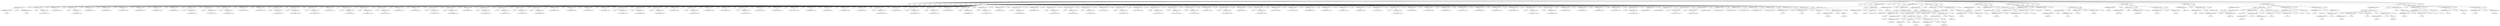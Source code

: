 digraph {

"Prog_77085"->"<
>77086";
"Prog_77085"->"<
>77087";
"Prog_77085"->"<
>77088";
"Prog_77085"->"<
>77089";
"Prog_77085"->"<
>77090";
"Prog_77085"->"<
>77091";
"Prog_77085"->"<
>77092";
"Prog_77085"->"<
>77093";
"Prog_77085"->"<
>77094";
"Prog_77085"->"<
>77095";
"Prog_77085"->"<
>77096";
"Prog_77085"->"<
>77097";
"Prog_77085"->"<
>77098";
"Prog_77085"->"<
>77099";
"Prog_77085"->"CallFunction_77100";
"CallFunction_77100"->"AssignmentOpetators_77101";
"AssignmentOpetators_77101"->"IDENTIFIERExpression_77102";
"IDENTIFIERExpression_77102"->"<r>77103";
"AssignmentOpetators_77101"->"<<->77104";
"AssignmentOpetators_77101"->"IDENTIFIERExpression_77105";
"IDENTIFIERExpression_77105"->"<c>77106";
"CallFunction_77100"->"<(>77107";
"CallFunction_77100"->"MinusOrPlusUnary_77108";
"MinusOrPlusUnary_77108"->"<->77109";
"MinusOrPlusUnary_77108"->"FLOATExpression_77110";
"FLOATExpression_77110"->"<0.70031182197603>77111";
"CallFunction_77100"->"<,>77112";
"CallFunction_77100"->"FLOATExpression_77113";
"FLOATExpression_77113"->"<0.421690133064168>77114";
"CallFunction_77100"->"<,>77115";
"CallFunction_77100"->"MinusOrPlusUnary_77116";
"MinusOrPlusUnary_77116"->"<->77117";
"MinusOrPlusUnary_77116"->"FLOATExpression_77118";
"FLOATExpression_77118"->"<1.20098072984689>77119";
"CallFunction_77100"->"<,>77120";
"CallFunction_77100"->"FLOATExpression_77121";
"FLOATExpression_77121"->"<0.143402360644984>77122";
"CallFunction_77100"->"<,>77123";
"CallFunction_77100"->"FLOATExpression_77124";
"FLOATExpression_77124"->"<3.81836537549516>77125";
"CallFunction_77100"->"<,>77126";
"CallFunction_77100"->"FLOATExpression_77127";
"FLOATExpression_77127"->"<3.17055939373247>77128";
"CallFunction_77100"->"<,>77129";
"CallFunction_77100"->"FLOATExpression_77130";
"FLOATExpression_77130"->"<0.305580301919228>77131";
"CallFunction_77100"->"<,>77132";
"CallFunction_77100"->"FLOATExpression_77133";
"FLOATExpression_77133"->"<1.23853814691852>77134";
"CallFunction_77100"->"<,>77135";
"CallFunction_77100"->"FLOATExpression_77136";
"FLOATExpression_77136"->"<0.81584795095706>77137";
"CallFunction_77100"->"<,>77138";
"CallFunction_77100"->"MinusOrPlusUnary_77139";
"MinusOrPlusUnary_77139"->"<->77140";
"MinusOrPlusUnary_77139"->"FLOATExpression_77141";
"FLOATExpression_77141"->"<1.51865139747764>77142";
"CallFunction_77100"->"<,>77143";
"CallFunction_77100"->"MinusOrPlusUnary_77144";
"MinusOrPlusUnary_77144"->"<->77145";
"MinusOrPlusUnary_77144"->"FLOATExpression_77146";
"FLOATExpression_77146"->"<2.71223626421522>77147";
"CallFunction_77100"->"<,>77148";
"CallFunction_77100"->"MinusOrPlusUnary_77149";
"MinusOrPlusUnary_77149"->"<->77150";
"MinusOrPlusUnary_77149"->"FLOATExpression_77151";
"FLOATExpression_77151"->"<0.784836480094242>77152";
"CallFunction_77100"->"<,>77153";
"CallFunction_77100"->"FLOATExpression_77154";
"FLOATExpression_77154"->"<1.09180041170998>77155";
"CallFunction_77100"->"<,>77156";
"CallFunction_77100"->"FLOATExpression_77157";
"FLOATExpression_77157"->"<0.397649587762761>77158";
"CallFunction_77100"->"<,>77159";
"CallFunction_77100"->"MinusOrPlusUnary_77160";
"MinusOrPlusUnary_77160"->"<->77161";
"MinusOrPlusUnary_77160"->"FLOATExpression_77162";
"FLOATExpression_77162"->"<4.11309534220923>77163";
"CallFunction_77100"->"<,>77164";
"CallFunction_77100"->"MinusOrPlusUnary_77165";
"MinusOrPlusUnary_77165"->"<->77166";
"MinusOrPlusUnary_77165"->"FLOATExpression_77167";
"FLOATExpression_77167"->"<0.263912425099111>77168";
"CallFunction_77100"->"<,>77169";
"CallFunction_77100"->"MinusOrPlusUnary_77170";
"MinusOrPlusUnary_77170"->"<->77171";
"MinusOrPlusUnary_77170"->"FLOATExpression_77172";
"FLOATExpression_77172"->"<0.0410144239805454>77173";
"CallFunction_77100"->"<,>77174";
"CallFunction_77100"->"FLOATExpression_77175";
"FLOATExpression_77175"->"<1.75756212770972>77176";
"CallFunction_77100"->"<,>77177";
"CallFunction_77100"->"MinusOrPlusUnary_77178";
"MinusOrPlusUnary_77178"->"<->77179";
"MinusOrPlusUnary_77178"->"FLOATExpression_77180";
"FLOATExpression_77180"->"<2.3335373897992>77181";
"CallFunction_77100"->"<,>77182";
"CallFunction_77100"->"MinusOrPlusUnary_77183";
"MinusOrPlusUnary_77183"->"<->77184";
"MinusOrPlusUnary_77183"->"FLOATExpression_77185";
"FLOATExpression_77185"->"<2.19228764624217>77186";
"CallFunction_77100"->"<,>77187";
"CallFunction_77100"->"MinusOrPlusUnary_77188";
"MinusOrPlusUnary_77188"->"<->77189";
"MinusOrPlusUnary_77188"->"FLOATExpression_77190";
"FLOATExpression_77190"->"<3.64578978183987>77191";
"CallFunction_77100"->"<,>77192";
"CallFunction_77100"->"FLOATExpression_77193";
"FLOATExpression_77193"->"<1.92535789661354>77194";
"CallFunction_77100"->"<,>77195";
"CallFunction_77100"->"FLOATExpression_77196";
"FLOATExpression_77196"->"<3.45782867883164>77197";
"CallFunction_77100"->"<,>77198";
"CallFunction_77100"->"MinusOrPlusUnary_77199";
"MinusOrPlusUnary_77199"->"<->77200";
"MinusOrPlusUnary_77199"->"FLOATExpression_77201";
"FLOATExpression_77201"->"<2.15532607229374>77202";
"CallFunction_77100"->"<,>77203";
"CallFunction_77100"->"MinusOrPlusUnary_77204";
"MinusOrPlusUnary_77204"->"<->77205";
"MinusOrPlusUnary_77204"->"FLOATExpression_77206";
"FLOATExpression_77206"->"<0.448039988298987>77207";
"CallFunction_77100"->"<,>77208";
"CallFunction_77100"->"FLOATExpression_77209";
"FLOATExpression_77209"->"<1.50124793565896>77210";
"CallFunction_77100"->"<,>77211";
"CallFunction_77100"->"MinusOrPlusUnary_77212";
"MinusOrPlusUnary_77212"->"<->77213";
"MinusOrPlusUnary_77212"->"FLOATExpression_77214";
"FLOATExpression_77214"->"<1.45871585874362>77215";
"CallFunction_77100"->"<,>77216";
"CallFunction_77100"->"MinusOrPlusUnary_77217";
"MinusOrPlusUnary_77217"->"<->77218";
"MinusOrPlusUnary_77217"->"FLOATExpression_77219";
"FLOATExpression_77219"->"<2.13459863369767>77220";
"CallFunction_77100"->"<,>77221";
"CallFunction_77100"->"MinusOrPlusUnary_77222";
"MinusOrPlusUnary_77222"->"<->77223";
"MinusOrPlusUnary_77222"->"FLOATExpression_77224";
"FLOATExpression_77224"->"<6.2128068251802>77225";
"CallFunction_77100"->"<,>77226";
"CallFunction_77100"->"MinusOrPlusUnary_77227";
"MinusOrPlusUnary_77227"->"<->77228";
"MinusOrPlusUnary_77227"->"FLOATExpression_77229";
"FLOATExpression_77229"->"<1.94482987066289>77230";
"CallFunction_77100"->"<,>77231";
"CallFunction_77100"->"FLOATExpression_77232";
"FLOATExpression_77232"->"<0.751294815735637>77233";
"CallFunction_77100"->"<,>77234";
"CallFunction_77100"->"FLOATExpression_77235";
"FLOATExpression_77235"->"<1.78244982829590>77236";
"CallFunction_77100"->"<,>77237";
"CallFunction_77100"->"FLOATExpression_77238";
"FLOATExpression_77238"->"<1.61567494389745>77239";
"CallFunction_77100"->"<,>77240";
"CallFunction_77100"->"FLOATExpression_77241";
"FLOATExpression_77241"->"<1.53557708728931>77242";
"CallFunction_77100"->"<,>77243";
"CallFunction_77100"->"MinusOrPlusUnary_77244";
"MinusOrPlusUnary_77244"->"<->77245";
"MinusOrPlusUnary_77244"->"FLOATExpression_77246";
"FLOATExpression_77246"->"<1.53557708728931>77247";
"CallFunction_77100"->"<,>77248";
"CallFunction_77100"->"MinusOrPlusUnary_77249";
"MinusOrPlusUnary_77249"->"<->77250";
"MinusOrPlusUnary_77249"->"FLOATExpression_77251";
"FLOATExpression_77251"->"<0.322061470004265>77252";
"CallFunction_77100"->"<,>77253";
"CallFunction_77100"->"MinusOrPlusUnary_77254";
"MinusOrPlusUnary_77254"->"<->77255";
"MinusOrPlusUnary_77254"->"FLOATExpression_77256";
"FLOATExpression_77256"->"<2.28394919698225>77257";
"CallFunction_77100"->"<,>77258";
"CallFunction_77100"->"FLOATExpression_77259";
"FLOATExpression_77259"->"<0.70399304137414>77260";
"CallFunction_77100"->"<,>77261";
"CallFunction_77100"->"MinusOrPlusUnary_77262";
"MinusOrPlusUnary_77262"->"<->77263";
"MinusOrPlusUnary_77262"->"FLOATExpression_77264";
"FLOATExpression_77264"->"<2.93580952607737>77265";
"CallFunction_77100"->"<,>77266";
"CallFunction_77100"->"FLOATExpression_77267";
"FLOATExpression_77267"->"<2.38125098034425>77268";
"CallFunction_77100"->"<,>77269";
"CallFunction_77100"->"FLOATExpression_77270";
"FLOATExpression_77270"->"<0.0617697039252185>77271";
"CallFunction_77100"->"<,>77272";
"CallFunction_77100"->"MinusOrPlusUnary_77273";
"MinusOrPlusUnary_77273"->"<->77274";
"MinusOrPlusUnary_77273"->"FLOATExpression_77275";
"FLOATExpression_77275"->"<4.14482733720716>77276";
"CallFunction_77100"->"<,>77277";
"CallFunction_77100"->"FLOATExpression_77278";
"FLOATExpression_77278"->"<2.04397528093754>77279";
"CallFunction_77100"->"<,>77280";
"CallFunction_77100"->"FLOATExpression_77281";
"FLOATExpression_77281"->"<0.576400673606603>77282";
"CallFunction_77100"->"<,>77283";
"CallFunction_77100"->"FLOATExpression_77284";
"FLOATExpression_77284"->"<3.43072725191913>77285";
"CallFunction_77100"->"<,>77286";
"CallFunction_77100"->"FLOATExpression_77287";
"FLOATExpression_77287"->"<2.96465382864843>77288";
"CallFunction_77100"->"<,>77289";
"CallFunction_77100"->"FLOATExpression_77290";
"FLOATExpression_77290"->"<2.89833358015583>77291";
"CallFunction_77100"->"<,>77292";
"CallFunction_77100"->"FLOATExpression_77293";
"FLOATExpression_77293"->"<1.85387040058336>77294";
"CallFunction_77100"->"<,>77295";
"CallFunction_77100"->"FLOATExpression_77296";
"FLOATExpression_77296"->"<1.52136515035952>77297";
"CallFunction_77100"->"<,>77298";
"CallFunction_77100"->"MinusOrPlusUnary_77299";
"MinusOrPlusUnary_77299"->"<->77300";
"MinusOrPlusUnary_77299"->"FLOATExpression_77301";
"FLOATExpression_77301"->"<0.637268376944444>77302";
"CallFunction_77100"->"<,>77303";
"CallFunction_77100"->"FLOATExpression_77304";
"FLOATExpression_77304"->"<1.75418926224609>77305";
"CallFunction_77100"->"<,>77306";
"CallFunction_77100"->"MinusOrPlusUnary_77307";
"MinusOrPlusUnary_77307"->"<->77308";
"MinusOrPlusUnary_77307"->"FLOATExpression_77309";
"FLOATExpression_77309"->"<0.804391905851354>77310";
"CallFunction_77100"->"<,>77311";
"CallFunction_77100"->"MinusOrPlusUnary_77312";
"MinusOrPlusUnary_77312"->"<->77313";
"MinusOrPlusUnary_77312"->"FLOATExpression_77314";
"FLOATExpression_77314"->"<0.861816058320475>77315";
"CallFunction_77100"->"<,>77316";
"CallFunction_77100"->"FLOATExpression_77317";
"FLOATExpression_77317"->"<0.576902488444109>77318";
"CallFunction_77100"->"<,>77319";
"CallFunction_77100"->"MinusOrPlusUnary_77320";
"MinusOrPlusUnary_77320"->"<->77321";
"MinusOrPlusUnary_77320"->"FLOATExpression_77322";
"FLOATExpression_77322"->"<2.84259880663331>77323";
"CallFunction_77100"->"<,>77324";
"CallFunction_77100"->"MinusOrPlusUnary_77325";
"MinusOrPlusUnary_77325"->"<->77326";
"MinusOrPlusUnary_77325"->"FLOATExpression_77327";
"FLOATExpression_77327"->"<1.35375536139417>77328";
"CallFunction_77100"->"<,>77329";
"CallFunction_77100"->"FLOATExpression_77330";
"FLOATExpression_77330"->"<1.49096529042234>77331";
"CallFunction_77100"->"<,>77332";
"CallFunction_77100"->"MinusOrPlusUnary_77333";
"MinusOrPlusUnary_77333"->"<->77334";
"MinusOrPlusUnary_77333"->"FLOATExpression_77335";
"FLOATExpression_77335"->"<2.05404881010045>77336";
"CallFunction_77100"->"<,>77337";
"CallFunction_77100"->"FLOATExpression_77338";
"FLOATExpression_77338"->"<2.86868849528146>77339";
"CallFunction_77100"->"<,>77340";
"CallFunction_77100"->"MinusOrPlusUnary_77341";
"MinusOrPlusUnary_77341"->"<->77342";
"MinusOrPlusUnary_77341"->"FLOATExpression_77343";
"FLOATExpression_77343"->"<0.258270670200478>77344";
"CallFunction_77100"->"<,>77345";
"CallFunction_77100"->"MinusOrPlusUnary_77346";
"MinusOrPlusUnary_77346"->"<->77347";
"MinusOrPlusUnary_77346"->"FLOATExpression_77348";
"FLOATExpression_77348"->"<4.4515881438687>77349";
"CallFunction_77100"->"<,>77350";
"CallFunction_77100"->"MinusOrPlusUnary_77351";
"MinusOrPlusUnary_77351"->"<->77352";
"MinusOrPlusUnary_77351"->"FLOATExpression_77353";
"FLOATExpression_77353"->"<1.73055019137092>77354";
"CallFunction_77100"->"<,>77355";
"CallFunction_77100"->"FLOATExpression_77356";
"FLOATExpression_77356"->"<3.04427015714648>77357";
"CallFunction_77100"->"<,>77358";
"CallFunction_77100"->"MinusOrPlusUnary_77359";
"MinusOrPlusUnary_77359"->"<->77360";
"MinusOrPlusUnary_77359"->"FLOATExpression_77361";
"FLOATExpression_77361"->"<2.94928202352018>77362";
"CallFunction_77100"->"<,>77363";
"CallFunction_77100"->"FLOATExpression_77364";
"FLOATExpression_77364"->"<1.62081315773994>77365";
"CallFunction_77100"->"<,>77366";
"CallFunction_77100"->"MinusOrPlusUnary_77367";
"MinusOrPlusUnary_77367"->"<->77368";
"MinusOrPlusUnary_77367"->"FLOATExpression_77369";
"FLOATExpression_77369"->"<6.83117945164824>77370";
"CallFunction_77100"->"<,>77371";
"CallFunction_77100"->"MinusOrPlusUnary_77372";
"MinusOrPlusUnary_77372"->"<->77373";
"MinusOrPlusUnary_77372"->"FLOATExpression_77374";
"FLOATExpression_77374"->"<0.962715713711582>77375";
"CallFunction_77100"->"<,>77376";
"CallFunction_77100"->"MinusOrPlusUnary_77377";
"MinusOrPlusUnary_77377"->"<->77378";
"MinusOrPlusUnary_77377"->"FLOATExpression_77379";
"FLOATExpression_77379"->"<1.75875847071740>77380";
"CallFunction_77100"->"<,>77381";
"CallFunction_77100"->"FLOATExpression_77382";
"FLOATExpression_77382"->"<1.50330330252721>77383";
"CallFunction_77100"->"<,>77384";
"CallFunction_77100"->"MinusOrPlusUnary_77385";
"MinusOrPlusUnary_77385"->"<->77386";
"MinusOrPlusUnary_77385"->"FLOATExpression_77387";
"FLOATExpression_77387"->"<0.0479705789653728>77388";
"CallFunction_77100"->"<,>77389";
"CallFunction_77100"->"FLOATExpression_77390";
"FLOATExpression_77390"->"<3.68968303215933>77391";
"CallFunction_77100"->"<,>77392";
"CallFunction_77100"->"MinusOrPlusUnary_77393";
"MinusOrPlusUnary_77393"->"<->77394";
"MinusOrPlusUnary_77393"->"FLOATExpression_77395";
"FLOATExpression_77395"->"<0.535807567290103>77396";
"CallFunction_77100"->"<,>77397";
"CallFunction_77100"->"FLOATExpression_77398";
"FLOATExpression_77398"->"<3.94034871061182>77399";
"CallFunction_77100"->"<,>77400";
"CallFunction_77100"->"FLOATExpression_77401";
"FLOATExpression_77401"->"<3.85787174417738>77402";
"CallFunction_77100"->"<,>77403";
"CallFunction_77100"->"FLOATExpression_77404";
"FLOATExpression_77404"->"<0.932185956989873>77405";
"CallFunction_77100"->"<,>77406";
"CallFunction_77100"->"FLOATExpression_77407";
"FLOATExpression_77407"->"<4.08598654183674>77408";
"CallFunction_77100"->"<,>77409";
"CallFunction_77100"->"FLOATExpression_77410";
"FLOATExpression_77410"->"<2.27343783689715>77411";
"CallFunction_77100"->"<,>77412";
"CallFunction_77100"->"FLOATExpression_77413";
"FLOATExpression_77413"->"<1.13958830440017>77414";
"CallFunction_77100"->"<,>77415";
"CallFunction_77100"->"FLOATExpression_77416";
"FLOATExpression_77416"->"<2.01737201171230>77417";
"CallFunction_77100"->"<,>77418";
"CallFunction_77100"->"MinusOrPlusUnary_77419";
"MinusOrPlusUnary_77419"->"<->77420";
"MinusOrPlusUnary_77419"->"FLOATExpression_77421";
"FLOATExpression_77421"->"<1.88131458327554>77422";
"CallFunction_77100"->"<,>77423";
"CallFunction_77100"->"FLOATExpression_77424";
"FLOATExpression_77424"->"<1.97596267156648>77425";
"CallFunction_77100"->"<,>77426";
"CallFunction_77100"->"FLOATExpression_77427";
"FLOATExpression_77427"->"<2.79857144562001>77428";
"CallFunction_77100"->"<,>77429";
"CallFunction_77100"->"FLOATExpression_77430";
"FLOATExpression_77430"->"<2.22470306481695>77431";
"CallFunction_77100"->"<,>77432";
"CallFunction_77100"->"FLOATExpression_77433";
"FLOATExpression_77433"->"<2.03212951411427>77434";
"CallFunction_77100"->"<,>77435";
"CallFunction_77100"->"FLOATExpression_77436";
"FLOATExpression_77436"->"<4.95626853448883>77437";
"CallFunction_77100"->"<,>77438";
"CallFunction_77100"->"FLOATExpression_77439";
"FLOATExpression_77439"->"<3.40400972901396>77440";
"CallFunction_77100"->"<,>77441";
"CallFunction_77100"->"FLOATExpression_77442";
"FLOATExpression_77442"->"<3.03840139165246>77443";
"CallFunction_77100"->"<,>77444";
"CallFunction_77100"->"MinusOrPlusUnary_77445";
"MinusOrPlusUnary_77445"->"<->77446";
"MinusOrPlusUnary_77445"->"FLOATExpression_77447";
"FLOATExpression_77447"->"<1.89863129741417>77448";
"CallFunction_77100"->"<,>77449";
"CallFunction_77100"->"MinusOrPlusUnary_77450";
"MinusOrPlusUnary_77450"->"<->77451";
"MinusOrPlusUnary_77450"->"FLOATExpression_77452";
"FLOATExpression_77452"->"<3.70832135042951>77453";
"CallFunction_77100"->"<,>77454";
"CallFunction_77100"->"FLOATExpression_77455";
"FLOATExpression_77455"->"<4.78478922155396>77456";
"CallFunction_77100"->"<,>77457";
"CallFunction_77100"->"FLOATExpression_77458";
"FLOATExpression_77458"->"<4.3973589590097>77459";
"CallFunction_77100"->"<,>77460";
"CallFunction_77100"->"FLOATExpression_77461";
"FLOATExpression_77461"->"<4.9667050392987>77462";
"CallFunction_77100"->"<,>77463";
"CallFunction_77100"->"FLOATExpression_77464";
"FLOATExpression_77464"->"<2.99775078737081>77465";
"CallFunction_77100"->"<,>77466";
"CallFunction_77100"->"MinusOrPlusUnary_77467";
"MinusOrPlusUnary_77467"->"<->77468";
"MinusOrPlusUnary_77467"->"FLOATExpression_77469";
"FLOATExpression_77469"->"<4.12349101552438>77470";
"CallFunction_77100"->"<,>77471";
"CallFunction_77100"->"FLOATExpression_77472";
"FLOATExpression_77472"->"<3.25638269809945>77473";
"CallFunction_77100"->"<,>77474";
"CallFunction_77100"->"FLOATExpression_77475";
"FLOATExpression_77475"->"<2.29683376253966>77476";
"CallFunction_77100"->"<,>77477";
"CallFunction_77100"->"MinusOrPlusUnary_77478";
"MinusOrPlusUnary_77478"->"<->77479";
"MinusOrPlusUnary_77478"->"FLOATExpression_77480";
"FLOATExpression_77480"->"<2.64772825878214>77481";
"CallFunction_77100"->"<,>77482";
"CallFunction_77100"->"MinusOrPlusUnary_77483";
"MinusOrPlusUnary_77483"->"<->77484";
"MinusOrPlusUnary_77483"->"FLOATExpression_77485";
"FLOATExpression_77485"->"<0.630835277076258>77486";
"CallFunction_77100"->"<,>77487";
"CallFunction_77100"->"FLOATExpression_77488";
"FLOATExpression_77488"->"<4.72528848505451>77489";
"CallFunction_77100"->"<,>77490";
"CallFunction_77100"->"FLOATExpression_77491";
"FLOATExpression_77491"->"<1.87368447333380>77492";
"CallFunction_77100"->"<,>77493";
"CallFunction_77100"->"FLOATExpression_77494";
"FLOATExpression_77494"->"<3.17543946162564>77495";
"CallFunction_77100"->"<,>77496";
"CallFunction_77100"->"FLOATExpression_77497";
"FLOATExpression_77497"->"<4.58174427843208>77498";
"CallFunction_77100"->"<,>77499";
"CallFunction_77100"->"FLOATExpression_77500";
"FLOATExpression_77500"->"<3.23625985632168>77501";
"CallFunction_77100"->"<,>77502";
"CallFunction_77100"->"FLOATExpression_77503";
"FLOATExpression_77503"->"<2.29777651227296>77504";
"CallFunction_77100"->"<)>77505";
"Prog_77085"->"<
>77506";
"Prog_77085"->"<
>77507";
"Prog_77085"->"<
>77508";
"Prog_77085"->"DollarAndAtOperators_77509";
"DollarAndAtOperators_77509"->"CallFunction_77510";
"CallFunction_77510"->"IDENTIFIERExpression_77511";
"IDENTIFIERExpression_77511"->"<acf>77512";
"CallFunction_77510"->"<(>77513";
"CallFunction_77510"->"IDENTIFIERExpression_77514";
"IDENTIFIERExpression_77514"->"<r>77515";
"CallFunction_77510"->"<,>77516";
"CallFunction_77510"->"INTExpression_77517";
"INTExpression_77517"->"<1>77518";
"CallFunction_77510"->"<,>77519";
"CallFunction_77510"->"AssignmentOpetators_77520";
"AssignmentOpetators_77520"->"IDENTIFIERExpression_77521";
"IDENTIFIERExpression_77521"->"<plot>77522";
"AssignmentOpetators_77520"->"<=>77523";
"AssignmentOpetators_77520"->"FALSE_77524";
"FALSE_77524"->"<FALSE>77525";
"CallFunction_77510"->"<)>77526";
"DollarAndAtOperators_77509"->"<$>77527";
"DollarAndAtOperators_77509"->"IndexingBasic_77528";
"IndexingBasic_77528"->"IDENTIFIERExpression_77529";
"IDENTIFIERExpression_77529"->"<acf>77530";
"IndexingBasic_77528"->"<[>77531";
"IndexingBasic_77528"->"INTExpression_77532";
"INTExpression_77532"->"<2>77533";
"IndexingBasic_77528"->"<]>77534";
"Prog_77085"->"<
>77535";
"Prog_77085"->"<
>77536";
"Prog_77085"->"<
>77537";
"Prog_77085"->"<
>77538";
"Prog_77085"->"AssignmentOpetators_77539";
"AssignmentOpetators_77539"->"IDENTIFIERExpression_77540";
"IDENTIFIERExpression_77540"->"<set.seed>77541";
"AssignmentOpetators_77539"->"<<->77542";
"AssignmentOpetators_77539"->"INTExpression_77543";
"INTExpression_77543"->"<101>77544";
"Prog_77085"->"<
>77545";
"Prog_77085"->"CallFunction_77546";
"CallFunction_77546"->"AssignmentOpetators_77547";
"AssignmentOpetators_77547"->"IDENTIFIERExpression_77548";
"IDENTIFIERExpression_77548"->"<simulated>77549";
"AssignmentOpetators_77547"->"<<->77550";
"AssignmentOpetators_77547"->"IDENTIFIERExpression_77551";
"IDENTIFIERExpression_77551"->"<replicate>77552";
"CallFunction_77546"->"<(>77553";
"CallFunction_77546"->"INTExpression_77554";
"INTExpression_77554"->"<1000>77555";
"CallFunction_77546"->"<,>77556";
"CallFunction_77546"->"DollarAndAtOperators_77557";
"DollarAndAtOperators_77557"->"CallFunction_77558";
"CallFunction_77558"->"IDENTIFIERExpression_77559";
"IDENTIFIERExpression_77559"->"<acf>77560";
"CallFunction_77558"->"<(>77561";
"CallFunction_77558"->"IndexingBasic_77562";
"IndexingBasic_77562"->"IDENTIFIERExpression_77563";
"IDENTIFIERExpression_77563"->"<r>77564";
"IndexingBasic_77562"->"<[>77565";
"IndexingBasic_77562"->"CallFunction_77566";
"CallFunction_77566"->"IDENTIFIERExpression_77567";
"IDENTIFIERExpression_77567"->"<sample>77568";
"CallFunction_77566"->"<(>77569";
"CallFunction_77566"->"ColonOperator_77570";
"ColonOperator_77570"->"INTExpression_77571";
"INTExpression_77571"->"<1>77572";
"ColonOperator_77570"->"<:>77573";
"ColonOperator_77570"->"INTExpression_77574";
"INTExpression_77574"->"<104>77575";
"CallFunction_77566"->"<,>77576";
"CallFunction_77566"->"AssignmentOpetators_77577";
"AssignmentOpetators_77577"->"IDENTIFIERExpression_77578";
"IDENTIFIERExpression_77578"->"<replace>77579";
"AssignmentOpetators_77577"->"<=>77580";
"AssignmentOpetators_77577"->"FALSE_77581";
"FALSE_77581"->"<FALSE>77582";
"CallFunction_77566"->"<)>77583";
"IndexingBasic_77562"->"<]>77584";
"CallFunction_77558"->"<,>77585";
"CallFunction_77558"->"INTExpression_77586";
"INTExpression_77586"->"<1>77587";
"CallFunction_77558"->"<,>77588";
"CallFunction_77558"->"AssignmentOpetators_77589";
"AssignmentOpetators_77589"->"IDENTIFIERExpression_77590";
"IDENTIFIERExpression_77590"->"<plot>77591";
"AssignmentOpetators_77589"->"<=>77592";
"AssignmentOpetators_77589"->"FALSE_77593";
"FALSE_77593"->"<FALSE>77594";
"CallFunction_77558"->"<)>77595";
"DollarAndAtOperators_77557"->"<$>77596";
"DollarAndAtOperators_77557"->"IndexingBasic_77597";
"IndexingBasic_77597"->"IDENTIFIERExpression_77598";
"IDENTIFIERExpression_77598"->"<acf>77599";
"IndexingBasic_77597"->"<[>77600";
"IndexingBasic_77597"->"INTExpression_77601";
"INTExpression_77601"->"<2>77602";
"IndexingBasic_77597"->"<]>77603";
"CallFunction_77546"->"<)>77604";
"Prog_77085"->"<
>77605";
"Prog_77085"->"<
>77606";
"Prog_77085"->"CallFunction_77607";
"CallFunction_77607"->"IDENTIFIERExpression_77608";
"IDENTIFIERExpression_77608"->"<quantile>77609";
"CallFunction_77607"->"<(>77610";
"CallFunction_77607"->"IDENTIFIERExpression_77611";
"IDENTIFIERExpression_77611"->"<simulated>77612";
"CallFunction_77607"->"<,>77613";
"CallFunction_77607"->"CallFunction_77614";
"CallFunction_77614"->"AssignmentOpetators_77615";
"AssignmentOpetators_77615"->"IDENTIFIERExpression_77616";
"IDENTIFIERExpression_77616"->"<probs>77617";
"AssignmentOpetators_77615"->"<=>77618";
"AssignmentOpetators_77615"->"IDENTIFIERExpression_77619";
"IDENTIFIERExpression_77619"->"<c>77620";
"CallFunction_77614"->"<(>77621";
"CallFunction_77614"->"FLOATExpression_77622";
"FLOATExpression_77622"->"<.025>77623";
"CallFunction_77614"->"<,>77624";
"CallFunction_77614"->"FLOATExpression_77625";
"FLOATExpression_77625"->"<.975>77626";
"CallFunction_77614"->"<)>77627";
"CallFunction_77607"->"<)>77628";
"Prog_77085"->"<
>77629";
"Prog_77085"->"<
>77630";
"Prog_77085"->"CallFunction_77631";
"CallFunction_77631"->"IDENTIFIERExpression_77632";
"IDENTIFIERExpression_77632"->"<quantile>77633";
"CallFunction_77631"->"<(>77634";
"CallFunction_77631"->"IDENTIFIERExpression_77635";
"IDENTIFIERExpression_77635"->"<simulated>77636";
"CallFunction_77631"->"<,>77637";
"CallFunction_77631"->"CallFunction_77638";
"CallFunction_77638"->"AssignmentOpetators_77639";
"AssignmentOpetators_77639"->"IDENTIFIERExpression_77640";
"IDENTIFIERExpression_77640"->"<probs>77641";
"AssignmentOpetators_77639"->"<=>77642";
"AssignmentOpetators_77639"->"IDENTIFIERExpression_77643";
"IDENTIFIERExpression_77643"->"<c>77644";
"CallFunction_77638"->"<(>77645";
"CallFunction_77638"->"FLOATExpression_77646";
"FLOATExpression_77646"->"<.005>77647";
"CallFunction_77638"->"<,>77648";
"CallFunction_77638"->"FLOATExpression_77649";
"FLOATExpression_77649"->"<.995>77650";
"CallFunction_77638"->"<)>77651";
"CallFunction_77631"->"<)>77652";
"Prog_77085"->"<
>77653";
"Prog_77085"->"<
>77654";
"Prog_77085"->"<
>77655";
"Prog_77085"->"<
>77656";
"Prog_77085"->"<
>77657";
"Prog_77085"->"CallFunction_77658";
"CallFunction_77658"->"IDENTIFIERExpression_77659";
"IDENTIFIERExpression_77659"->"<plot>77660";
"CallFunction_77658"->"<(>77661";
"CallFunction_77658"->"CallFunction_77662";
"CallFunction_77662"->"IDENTIFIERExpression_77663";
"IDENTIFIERExpression_77663"->"<density>77664";
"CallFunction_77662"->"<(>77665";
"CallFunction_77662"->"IDENTIFIERExpression_77666";
"IDENTIFIERExpression_77666"->"<simulated>77667";
"CallFunction_77662"->"<)>77668";
"CallFunction_77658"->"<,>77669";
"CallFunction_77658"->"AssignmentOpetators_77670";
"AssignmentOpetators_77670"->"IDENTIFIERExpression_77671";
"IDENTIFIERExpression_77671"->"<col>77672";
"AssignmentOpetators_77670"->"<=>77673";
"AssignmentOpetators_77670"->"STRINGExpression_77674";
"STRINGExpression_77674"->"<blue>77675";
"CallFunction_77658"->"<)>77676";
"Prog_77085"->"<
>77677";
"Prog_77085"->"CallFunction_77678";
"CallFunction_77678"->"IDENTIFIERExpression_77679";
"IDENTIFIERExpression_77679"->"<abline>77680";
"CallFunction_77678"->"<(>77681";
"CallFunction_77678"->"AssignmentOpetators_77682";
"AssignmentOpetators_77682"->"IDENTIFIERExpression_77683";
"IDENTIFIERExpression_77683"->"<v>77684";
"AssignmentOpetators_77682"->"<=>77685";
"AssignmentOpetators_77682"->"INTExpression_77686";
"INTExpression_77686"->"<0>77687";
"CallFunction_77678"->"<)>77688";
"Prog_77085"->"<
>77689";
"Prog_77085"->"CallFunction_77690";
"CallFunction_77690"->"IDENTIFIERExpression_77691";
"IDENTIFIERExpression_77691"->"<abline>77692";
"CallFunction_77690"->"<(>77693";
"CallFunction_77690"->"CallFunction_77694";
"CallFunction_77694"->"AssignmentOpetators_77695";
"AssignmentOpetators_77695"->"IDENTIFIERExpression_77696";
"IDENTIFIERExpression_77696"->"<v>77697";
"AssignmentOpetators_77695"->"<=>77698";
"AssignmentOpetators_77695"->"IDENTIFIERExpression_77699";
"IDENTIFIERExpression_77699"->"<quantile>77700";
"CallFunction_77694"->"<(>77701";
"CallFunction_77694"->"IDENTIFIERExpression_77702";
"IDENTIFIERExpression_77702"->"<simulated>77703";
"CallFunction_77694"->"<,>77704";
"CallFunction_77694"->"CallFunction_77705";
"CallFunction_77705"->"AssignmentOpetators_77706";
"AssignmentOpetators_77706"->"IDENTIFIERExpression_77707";
"IDENTIFIERExpression_77707"->"<probs>77708";
"AssignmentOpetators_77706"->"<=>77709";
"AssignmentOpetators_77706"->"IDENTIFIERExpression_77710";
"IDENTIFIERExpression_77710"->"<c>77711";
"CallFunction_77705"->"<(>77712";
"CallFunction_77705"->"FLOATExpression_77713";
"FLOATExpression_77713"->"<.025>77714";
"CallFunction_77705"->"<,>77715";
"CallFunction_77705"->"FLOATExpression_77716";
"FLOATExpression_77716"->"<.975>77717";
"CallFunction_77705"->"<)>77718";
"CallFunction_77694"->"<)>77719";
"CallFunction_77690"->"<,>77720";
"CallFunction_77690"->"AssignmentOpetators_77721";
"AssignmentOpetators_77721"->"IDENTIFIERExpression_77722";
"IDENTIFIERExpression_77722"->"<lwd>77723";
"AssignmentOpetators_77721"->"<=>77724";
"AssignmentOpetators_77721"->"INTExpression_77725";
"INTExpression_77725"->"<2>77726";
"CallFunction_77690"->"<,>77727";
"CallFunction_77690"->"AssignmentOpetators_77728";
"AssignmentOpetators_77728"->"IDENTIFIERExpression_77729";
"IDENTIFIERExpression_77729"->"<col>77730";
"AssignmentOpetators_77728"->"<=>77731";
"AssignmentOpetators_77728"->"STRINGExpression_77732";
"STRINGExpression_77732"->"<purple>77733";
"CallFunction_77690"->"<)>77734";
"Prog_77085"->"<
>77735";
"Prog_77085"->"CallFunction_77736";
"CallFunction_77736"->"IDENTIFIERExpression_77737";
"IDENTIFIERExpression_77737"->"<abline>77738";
"CallFunction_77736"->"<(>77739";
"CallFunction_77736"->"DollarAndAtOperators_77740";
"DollarAndAtOperators_77740"->"CallFunction_77741";
"CallFunction_77741"->"AssignmentOpetators_77742";
"AssignmentOpetators_77742"->"IDENTIFIERExpression_77743";
"IDENTIFIERExpression_77743"->"<v>77744";
"AssignmentOpetators_77742"->"<=>77745";
"AssignmentOpetators_77742"->"IDENTIFIERExpression_77746";
"IDENTIFIERExpression_77746"->"<acf>77747";
"CallFunction_77741"->"<(>77748";
"CallFunction_77741"->"IDENTIFIERExpression_77749";
"IDENTIFIERExpression_77749"->"<r>77750";
"CallFunction_77741"->"<,>77751";
"CallFunction_77741"->"INTExpression_77752";
"INTExpression_77752"->"<1>77753";
"CallFunction_77741"->"<,>77754";
"CallFunction_77741"->"AssignmentOpetators_77755";
"AssignmentOpetators_77755"->"IDENTIFIERExpression_77756";
"IDENTIFIERExpression_77756"->"<plot>77757";
"AssignmentOpetators_77755"->"<=>77758";
"AssignmentOpetators_77755"->"FALSE_77759";
"FALSE_77759"->"<FALSE>77760";
"CallFunction_77741"->"<)>77761";
"DollarAndAtOperators_77740"->"<$>77762";
"DollarAndAtOperators_77740"->"IndexingBasic_77763";
"IndexingBasic_77763"->"IDENTIFIERExpression_77764";
"IDENTIFIERExpression_77764"->"<acf>77765";
"IndexingBasic_77763"->"<[>77766";
"IndexingBasic_77763"->"INTExpression_77767";
"INTExpression_77767"->"<2>77768";
"IndexingBasic_77763"->"<]>77769";
"CallFunction_77736"->"<,>77770";
"CallFunction_77736"->"AssignmentOpetators_77771";
"AssignmentOpetators_77771"->"IDENTIFIERExpression_77772";
"IDENTIFIERExpression_77772"->"<lty>77773";
"AssignmentOpetators_77771"->"<=>77774";
"AssignmentOpetators_77771"->"INTExpression_77775";
"INTExpression_77775"->"<2>77776";
"CallFunction_77736"->"<,>77777";
"CallFunction_77736"->"AssignmentOpetators_77778";
"AssignmentOpetators_77778"->"IDENTIFIERExpression_77779";
"IDENTIFIERExpression_77779"->"<lwd>77780";
"AssignmentOpetators_77778"->"<=>77781";
"AssignmentOpetators_77778"->"INTExpression_77782";
"INTExpression_77782"->"<4>77783";
"CallFunction_77736"->"<,>77784";
"CallFunction_77736"->"AssignmentOpetators_77785";
"AssignmentOpetators_77785"->"IDENTIFIERExpression_77786";
"IDENTIFIERExpression_77786"->"<col>77787";
"AssignmentOpetators_77785"->"<=>77788";
"AssignmentOpetators_77785"->"STRINGExpression_77789";
"STRINGExpression_77789"->"<yellow>77790";
"CallFunction_77736"->"<)>77791";
"Prog_77085"->"<
>77792";
"Prog_77085"->"<
>77793";
"Prog_77085"->"<<EOF>>77794";
}
